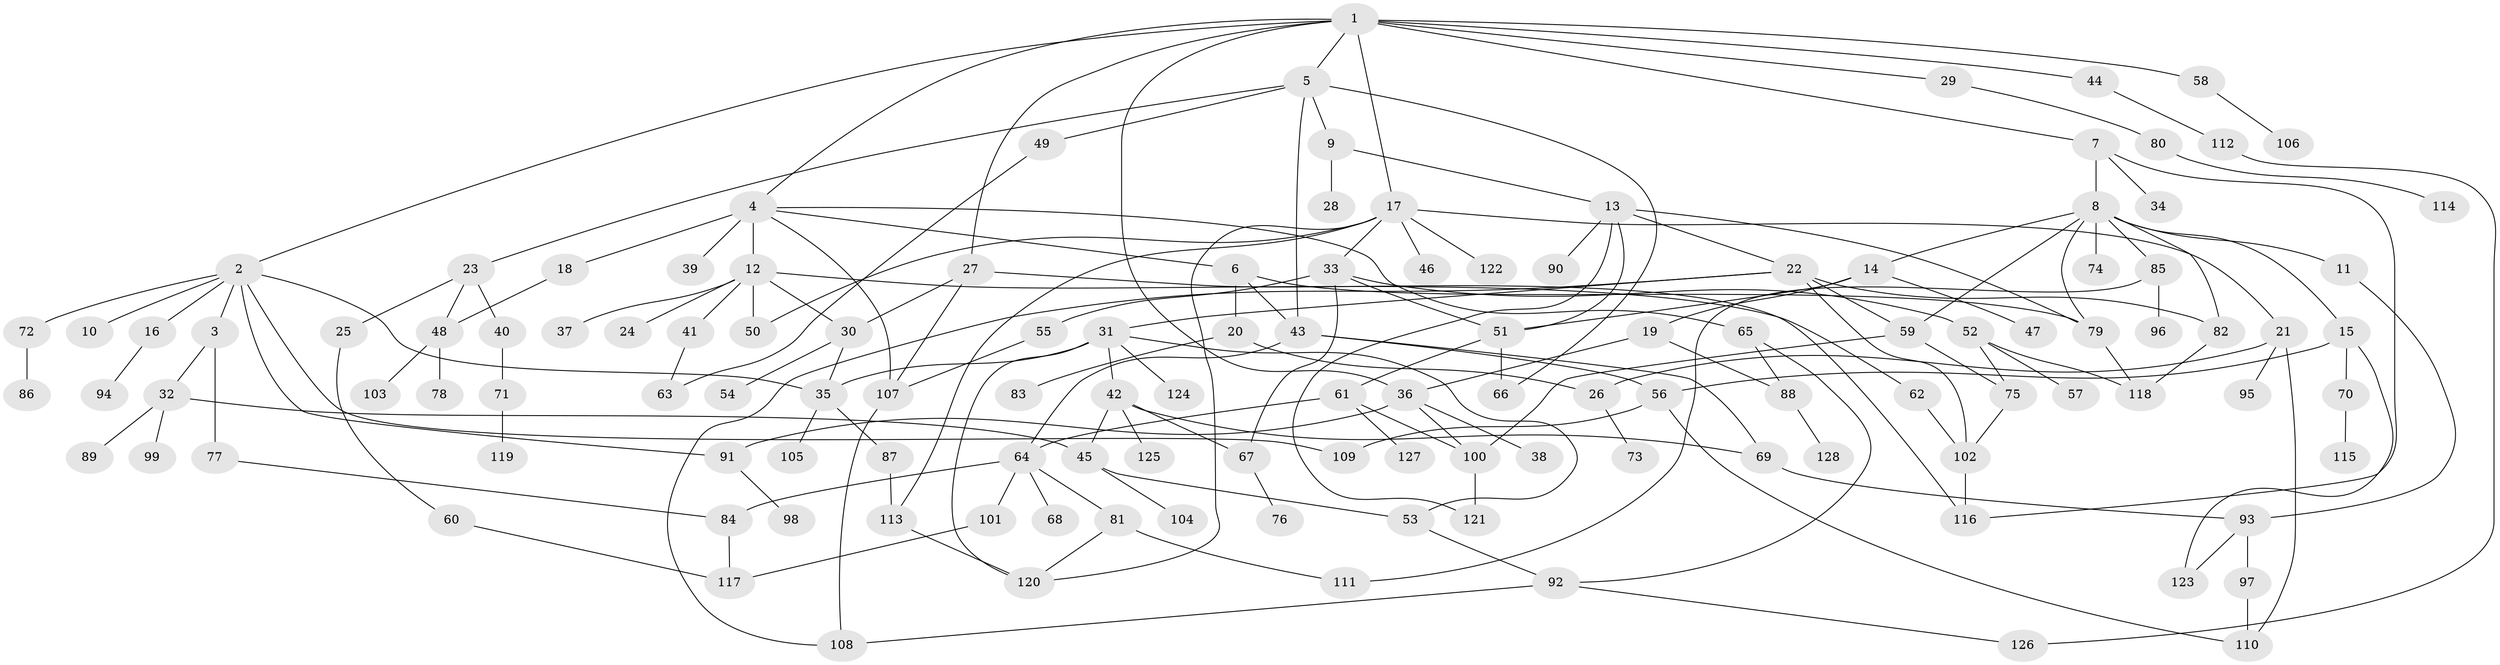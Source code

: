 // coarse degree distribution, {12: 0.012195121951219513, 8: 0.04878048780487805, 3: 0.14634146341463414, 6: 0.04878048780487805, 7: 0.04878048780487805, 4: 0.12195121951219512, 9: 0.012195121951219513, 1: 0.2804878048780488, 2: 0.2073170731707317, 5: 0.07317073170731707}
// Generated by graph-tools (version 1.1) at 2025/23/03/03/25 07:23:34]
// undirected, 128 vertices, 180 edges
graph export_dot {
graph [start="1"]
  node [color=gray90,style=filled];
  1;
  2;
  3;
  4;
  5;
  6;
  7;
  8;
  9;
  10;
  11;
  12;
  13;
  14;
  15;
  16;
  17;
  18;
  19;
  20;
  21;
  22;
  23;
  24;
  25;
  26;
  27;
  28;
  29;
  30;
  31;
  32;
  33;
  34;
  35;
  36;
  37;
  38;
  39;
  40;
  41;
  42;
  43;
  44;
  45;
  46;
  47;
  48;
  49;
  50;
  51;
  52;
  53;
  54;
  55;
  56;
  57;
  58;
  59;
  60;
  61;
  62;
  63;
  64;
  65;
  66;
  67;
  68;
  69;
  70;
  71;
  72;
  73;
  74;
  75;
  76;
  77;
  78;
  79;
  80;
  81;
  82;
  83;
  84;
  85;
  86;
  87;
  88;
  89;
  90;
  91;
  92;
  93;
  94;
  95;
  96;
  97;
  98;
  99;
  100;
  101;
  102;
  103;
  104;
  105;
  106;
  107;
  108;
  109;
  110;
  111;
  112;
  113;
  114;
  115;
  116;
  117;
  118;
  119;
  120;
  121;
  122;
  123;
  124;
  125;
  126;
  127;
  128;
  1 -- 2;
  1 -- 4;
  1 -- 5;
  1 -- 7;
  1 -- 17;
  1 -- 27;
  1 -- 29;
  1 -- 44;
  1 -- 58;
  1 -- 36;
  2 -- 3;
  2 -- 10;
  2 -- 16;
  2 -- 35;
  2 -- 72;
  2 -- 91;
  2 -- 109;
  3 -- 32;
  3 -- 77;
  4 -- 6;
  4 -- 12;
  4 -- 18;
  4 -- 39;
  4 -- 65;
  4 -- 107;
  5 -- 9;
  5 -- 23;
  5 -- 43;
  5 -- 49;
  5 -- 66;
  6 -- 20;
  6 -- 79;
  6 -- 43;
  7 -- 8;
  7 -- 34;
  7 -- 116;
  8 -- 11;
  8 -- 14;
  8 -- 15;
  8 -- 59;
  8 -- 74;
  8 -- 79;
  8 -- 82;
  8 -- 85;
  9 -- 13;
  9 -- 28;
  11 -- 93;
  12 -- 24;
  12 -- 37;
  12 -- 41;
  12 -- 62;
  12 -- 30;
  12 -- 50;
  13 -- 22;
  13 -- 90;
  13 -- 121;
  13 -- 79;
  13 -- 51;
  14 -- 19;
  14 -- 47;
  14 -- 51;
  15 -- 70;
  15 -- 56;
  15 -- 123;
  16 -- 94;
  17 -- 21;
  17 -- 33;
  17 -- 46;
  17 -- 50;
  17 -- 122;
  17 -- 113;
  17 -- 120;
  18 -- 48;
  19 -- 36;
  19 -- 88;
  20 -- 26;
  20 -- 83;
  21 -- 95;
  21 -- 26;
  21 -- 110;
  22 -- 31;
  22 -- 108;
  22 -- 102;
  22 -- 59;
  22 -- 82;
  23 -- 25;
  23 -- 40;
  23 -- 48;
  25 -- 60;
  26 -- 73;
  27 -- 30;
  27 -- 107;
  27 -- 116;
  29 -- 80;
  30 -- 54;
  30 -- 35;
  31 -- 42;
  31 -- 124;
  31 -- 120;
  31 -- 53;
  31 -- 35;
  32 -- 45;
  32 -- 89;
  32 -- 99;
  33 -- 51;
  33 -- 52;
  33 -- 55;
  33 -- 67;
  35 -- 87;
  35 -- 105;
  36 -- 38;
  36 -- 91;
  36 -- 100;
  40 -- 71;
  41 -- 63;
  42 -- 67;
  42 -- 125;
  42 -- 45;
  42 -- 69;
  43 -- 56;
  43 -- 64;
  43 -- 69;
  44 -- 112;
  45 -- 53;
  45 -- 104;
  48 -- 78;
  48 -- 103;
  49 -- 63;
  51 -- 61;
  51 -- 66;
  52 -- 57;
  52 -- 75;
  52 -- 118;
  53 -- 92;
  55 -- 107;
  56 -- 109;
  56 -- 110;
  58 -- 106;
  59 -- 75;
  59 -- 100;
  60 -- 117;
  61 -- 100;
  61 -- 127;
  61 -- 64;
  62 -- 102;
  64 -- 68;
  64 -- 81;
  64 -- 101;
  64 -- 84;
  65 -- 88;
  65 -- 92;
  67 -- 76;
  69 -- 93;
  70 -- 115;
  71 -- 119;
  72 -- 86;
  75 -- 102;
  77 -- 84;
  79 -- 118;
  80 -- 114;
  81 -- 111;
  81 -- 120;
  82 -- 118;
  84 -- 117;
  85 -- 96;
  85 -- 111;
  87 -- 113;
  88 -- 128;
  91 -- 98;
  92 -- 126;
  92 -- 108;
  93 -- 97;
  93 -- 123;
  97 -- 110;
  100 -- 121;
  101 -- 117;
  102 -- 116;
  107 -- 108;
  112 -- 126;
  113 -- 120;
}
